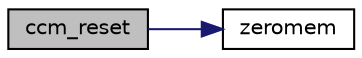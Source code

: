 digraph "ccm_reset"
{
 // LATEX_PDF_SIZE
  edge [fontname="Helvetica",fontsize="10",labelfontname="Helvetica",labelfontsize="10"];
  node [fontname="Helvetica",fontsize="10",shape=record];
  rankdir="LR";
  Node0 [label="ccm_reset",height=0.2,width=0.4,color="black", fillcolor="grey75", style="filled", fontcolor="black",tooltip="Reset a CCM state to as if you just called ccm_init()."];
  Node0 -> Node1 [color="midnightblue",fontsize="10",style="solid"];
  Node1 [label="zeromem",height=0.2,width=0.4,color="black", fillcolor="white", style="filled",URL="$tomcrypt__misc_8h.html#a63b6e188713790263bfd3612fe8b398f",tooltip="Zero a block of memory."];
}
